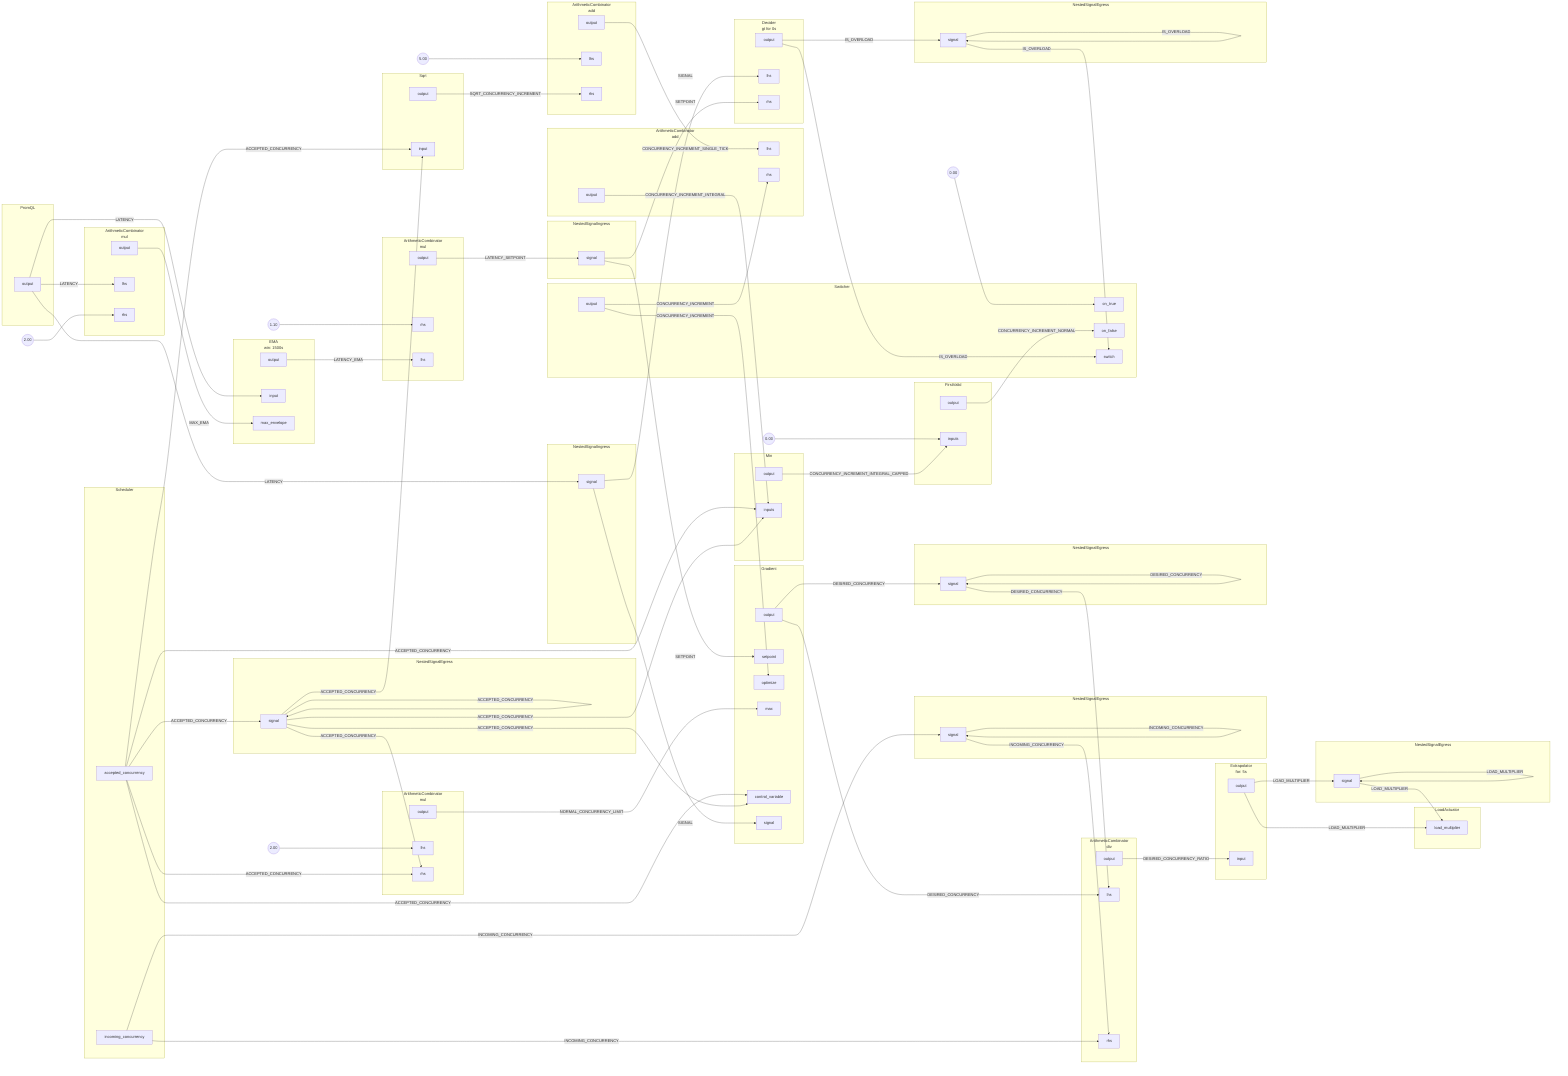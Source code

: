 flowchart LR
subgraph root.0[PromQL]
subgraph root.0_outports[ ]
style root.0_outports fill:none,stroke:none
root.0output[output]
end
end
subgraph root.1[<center>ArithmeticCombinator<br/>mul</center>]
subgraph root.1_inports[ ]
style root.1_inports fill:none,stroke:none
root.1lhs[lhs]
root.1rhs[rhs]
end
subgraph root.1_outports[ ]
style root.1_outports fill:none,stroke:none
root.1output[output]
end
end
FakeConstant0((2.00))
FakeConstant0 --> root.1rhs
subgraph root.2[<center>ArithmeticCombinator<br/>mul</center>]
subgraph root.2_inports[ ]
style root.2_inports fill:none,stroke:none
root.2rhs[rhs]
root.2lhs[lhs]
end
subgraph root.2_outports[ ]
style root.2_outports fill:none,stroke:none
root.2output[output]
end
end
FakeConstant1((1.10))
FakeConstant1 --> root.2rhs
subgraph root.3[<center>EMA<br/>win: 1500s</center>]
subgraph root.3_inports[ ]
style root.3_inports fill:none,stroke:none
root.3input[input]
root.3max_envelope[max_envelope]
end
subgraph root.3_outports[ ]
style root.3_outports fill:none,stroke:none
root.3output[output]
end
end
subgraph root.4.0[<center>ArithmeticCombinator<br/>div</center>]
subgraph root.4.0_inports[ ]
style root.4.0_inports fill:none,stroke:none
root.4.0lhs[lhs]
root.4.0rhs[rhs]
end
subgraph root.4.0_outports[ ]
style root.4.0_outports fill:none,stroke:none
root.4.0output[output]
end
end
subgraph root.4.1[<center>ArithmeticCombinator<br/>mul</center>]
subgraph root.4.1_inports[ ]
style root.4.1_inports fill:none,stroke:none
root.4.1lhs[lhs]
root.4.1rhs[rhs]
end
subgraph root.4.1_outports[ ]
style root.4.1_outports fill:none,stroke:none
root.4.1output[output]
end
end
FakeConstant2((2.00))
FakeConstant2 --> root.4.1lhs
subgraph root.4.2[<center>ArithmeticCombinator<br/>add</center>]
subgraph root.4.2_inports[ ]
style root.4.2_inports fill:none,stroke:none
root.4.2lhs[lhs]
root.4.2rhs[rhs]
end
subgraph root.4.2_outports[ ]
style root.4.2_outports fill:none,stroke:none
root.4.2output[output]
end
end
FakeConstant3((5.00))
FakeConstant3 --> root.4.2lhs
subgraph root.4.3[<center>ArithmeticCombinator<br/>add</center>]
subgraph root.4.3_inports[ ]
style root.4.3_inports fill:none,stroke:none
root.4.3lhs[lhs]
root.4.3rhs[rhs]
end
subgraph root.4.3_outports[ ]
style root.4.3_outports fill:none,stroke:none
root.4.3output[output]
end
end
subgraph root.4.4[Min]
subgraph root.4.4_inports[ ]
style root.4.4_inports fill:none,stroke:none
root.4.4inputs[inputs]
root.4.4inputs[inputs]
end
subgraph root.4.4_outports[ ]
style root.4.4_outports fill:none,stroke:none
root.4.4output[output]
end
end
subgraph root.4.5[FirstValid]
subgraph root.4.5_inports[ ]
style root.4.5_inports fill:none,stroke:none
root.4.5inputs[inputs]
root.4.5inputs[inputs]
end
subgraph root.4.5_outports[ ]
style root.4.5_outports fill:none,stroke:none
root.4.5output[output]
end
end
FakeConstant4((0.00))
FakeConstant4 --> root.4.5inputs
subgraph root.4.6[Sqrt]
subgraph root.4.6_inports[ ]
style root.4.6_inports fill:none,stroke:none
root.4.6input[input]
end
subgraph root.4.6_outports[ ]
style root.4.6_outports fill:none,stroke:none
root.4.6output[output]
end
end
subgraph root.4.7[Gradient]
subgraph root.4.7_inports[ ]
style root.4.7_inports fill:none,stroke:none
root.4.7setpoint[setpoint]
root.4.7optimize[optimize]
root.4.7max[max]
root.4.7control_variable[control_variable]
root.4.7signal[signal]
end
subgraph root.4.7_outports[ ]
style root.4.7_outports fill:none,stroke:none
root.4.7output[output]
end
end
subgraph root.4.8[<center>Extrapolator<br/>for: 5s</center>]
subgraph root.4.8_inports[ ]
style root.4.8_inports fill:none,stroke:none
root.4.8input[input]
end
subgraph root.4.8_outports[ ]
style root.4.8_outports fill:none,stroke:none
root.4.8output[output]
end
end
subgraph root.4.9.Scheduler[Scheduler]
subgraph root.4.9.Scheduler_outports[ ]
style root.4.9.Scheduler_outports fill:none,stroke:none
root.4.9.Scheduleraccepted_concurrency[accepted_concurrency]
root.4.9.Schedulerincoming_concurrency[incoming_concurrency]
end
end
subgraph root.4.9.LoadActuator[LoadActuator]
subgraph root.4.9.LoadActuator_inports[ ]
style root.4.9.LoadActuator_inports fill:none,stroke:none
root.4.9.LoadActuatorload_multiplier[load_multiplier]
end
end
subgraph root.4.10[<center>Decider<br/>gt for 0s</center>]
subgraph root.4.10_inports[ ]
style root.4.10_inports fill:none,stroke:none
root.4.10lhs[lhs]
root.4.10rhs[rhs]
end
subgraph root.4.10_outports[ ]
style root.4.10_outports fill:none,stroke:none
root.4.10output[output]
end
end
subgraph root.4.11[Switcher]
subgraph root.4.11_inports[ ]
style root.4.11_inports fill:none,stroke:none
root.4.11on_true[on_true]
root.4.11on_false[on_false]
root.4.11switch[switch]
end
subgraph root.4.11_outports[ ]
style root.4.11_outports fill:none,stroke:none
root.4.11output[output]
end
end
FakeConstant5((0.00))
FakeConstant5 --> root.4.11on_true
subgraph root.4.12[NestedSignalIngress]
subgraph root.4.12_inports[ ]
style root.4.12_inports fill:none,stroke:none
root.4.12signal[signal]
end
subgraph root.4.12_outports[ ]
style root.4.12_outports fill:none,stroke:none
root.4.12signal[signal]
end
end
subgraph root.4.13[NestedSignalIngress]
subgraph root.4.13_inports[ ]
style root.4.13_inports fill:none,stroke:none
root.4.13signal[signal]
end
subgraph root.4.13_outports[ ]
style root.4.13_outports fill:none,stroke:none
root.4.13signal[signal]
end
end
subgraph root.4.14[NestedSignalEgress]
subgraph root.4.14_inports[ ]
style root.4.14_inports fill:none,stroke:none
root.4.14signal[signal]
end
subgraph root.4.14_outports[ ]
style root.4.14_outports fill:none,stroke:none
root.4.14signal[signal]
end
end
subgraph root.4.15[NestedSignalEgress]
subgraph root.4.15_inports[ ]
style root.4.15_inports fill:none,stroke:none
root.4.15signal[signal]
end
subgraph root.4.15_outports[ ]
style root.4.15_outports fill:none,stroke:none
root.4.15signal[signal]
end
end
subgraph root.4.16[NestedSignalEgress]
subgraph root.4.16_inports[ ]
style root.4.16_inports fill:none,stroke:none
root.4.16signal[signal]
end
subgraph root.4.16_outports[ ]
style root.4.16_outports fill:none,stroke:none
root.4.16signal[signal]
end
end
subgraph root.4.17[NestedSignalEgress]
subgraph root.4.17_inports[ ]
style root.4.17_inports fill:none,stroke:none
root.4.17signal[signal]
end
subgraph root.4.17_outports[ ]
style root.4.17_outports fill:none,stroke:none
root.4.17signal[signal]
end
end
subgraph root.4.18[NestedSignalEgress]
subgraph root.4.18_inports[ ]
style root.4.18_inports fill:none,stroke:none
root.4.18signal[signal]
end
subgraph root.4.18_outports[ ]
style root.4.18_outports fill:none,stroke:none
root.4.18signal[signal]
end
end
root.1output --> |MAX_EMA| root.3max_envelope
root.4.4output --> |CONCURRENCY_INCREMENT_INTEGRAL_CAPPED| root.4.5inputs
root.4.13signal --> |SETPOINT| root.4.7setpoint
root.4.13signal --> |SETPOINT| root.4.10rhs
root.3output --> |LATENCY_EMA| root.2lhs
root.4.0output --> |DESIRED_CONCURRENCY_RATIO| root.4.8input
root.4.5output --> |CONCURRENCY_INCREMENT_NORMAL| root.4.11on_false
root.4.6output --> |SQRT_CONCURRENCY_INCREMENT| root.4.2rhs
root.4.8output --> |LOAD_MULTIPLIER| root.4.9.LoadActuatorload_multiplier
root.4.8output --> |LOAD_MULTIPLIER| root.4.18signal
root.4.18signal --> |LOAD_MULTIPLIER| root.4.9.LoadActuatorload_multiplier
root.4.18signal --> |LOAD_MULTIPLIER| root.4.18signal
root.4.9.Scheduleraccepted_concurrency --> |ACCEPTED_CONCURRENCY| root.4.1rhs
root.4.9.Scheduleraccepted_concurrency --> |ACCEPTED_CONCURRENCY| root.4.4inputs
root.4.9.Scheduleraccepted_concurrency --> |ACCEPTED_CONCURRENCY| root.4.6input
root.4.9.Scheduleraccepted_concurrency --> |ACCEPTED_CONCURRENCY| root.4.7control_variable
root.4.9.Scheduleraccepted_concurrency --> |ACCEPTED_CONCURRENCY| root.4.14signal
root.4.14signal --> |ACCEPTED_CONCURRENCY| root.4.1rhs
root.4.14signal --> |ACCEPTED_CONCURRENCY| root.4.4inputs
root.4.14signal --> |ACCEPTED_CONCURRENCY| root.4.6input
root.4.14signal --> |ACCEPTED_CONCURRENCY| root.4.7control_variable
root.4.14signal --> |ACCEPTED_CONCURRENCY| root.4.14signal
root.4.10output --> |IS_OVERLOAD| root.4.11switch
root.4.10output --> |IS_OVERLOAD| root.4.17signal
root.4.17signal --> |IS_OVERLOAD| root.4.11switch
root.4.17signal --> |IS_OVERLOAD| root.4.17signal
root.0output --> |LATENCY| root.1lhs
root.0output --> |LATENCY| root.3input
root.0output --> |LATENCY| root.4.12signal
root.4.2output --> |CONCURRENCY_INCREMENT_SINGLE_TICK| root.4.3lhs
root.4.7output --> |DESIRED_CONCURRENCY| root.4.0lhs
root.4.7output --> |DESIRED_CONCURRENCY| root.4.16signal
root.4.16signal --> |DESIRED_CONCURRENCY| root.4.0lhs
root.4.16signal --> |DESIRED_CONCURRENCY| root.4.16signal
root.4.9.Schedulerincoming_concurrency --> |INCOMING_CONCURRENCY| root.4.0rhs
root.4.9.Schedulerincoming_concurrency --> |INCOMING_CONCURRENCY| root.4.15signal
root.4.15signal --> |INCOMING_CONCURRENCY| root.4.0rhs
root.4.15signal --> |INCOMING_CONCURRENCY| root.4.15signal
root.4.12signal --> |SIGNAL| root.4.7signal
root.4.12signal --> |SIGNAL| root.4.10lhs
root.2output --> |LATENCY_SETPOINT| root.4.13signal
root.4.1output --> |NORMAL_CONCURRENCY_LIMIT| root.4.7max
root.4.3output --> |CONCURRENCY_INCREMENT_INTEGRAL| root.4.4inputs
root.4.11output --> |CONCURRENCY_INCREMENT| root.4.3rhs
root.4.11output --> |CONCURRENCY_INCREMENT| root.4.7optimize